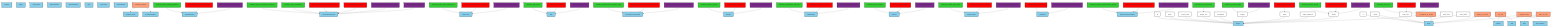 graph TD
    %% Entities
    classDef entity fill:#87CEEB,stroke:#333,stroke-width:2px;
    classDef attribute fill:#FFFFFF,stroke:#333,stroke-width:2px;
    classDef relation fill:#FFA07A,stroke:#333,stroke-width:2px;
    classDef goal fill:#32CD32,stroke:#333,stroke-width:2px;
    classDef condition fill:#FF0000,stroke:#333,stroke-width:2px;
    classDef decisionVariable fill:#7A288A,stroke:#333,stroke-width:2px;

    %% Entities
    P[Project]:::entity
    T[Team]:::entity
    W[Worker]:::entity
    F[Feature]:::entity
    S[Skill]:::entity
    R[Role]:::entity
    PO[Product Owner]:::entity
    SM[Scrum Master]:::entity
    PB[Product Backlog]:::entity
    SP[Sprint]:::entity
    SPP[Sprint Planning]:::entity
    DS[Daily Scrum]:::entity
    SR[Sprint Review]:::entity
    SRE[Sprint Retrospective]:::entity
    SBL[Sprint Backlog]:::entity
    SG[Sprint Goal]:::entity
    E[Epic]:::entity
    US[User Story]:::entity
    TSK[Task]:::entity
    DEV[Development Snapshot]:::entity
    BL[Blocker]:::entity
    SH[Stakeholder]:::entity
    VEL[Velocity]:::entity
    REP[Release Plan]:::entity
    RM[Roadmap]:::entity
    SCB[Scrum Board]:::entity
    FED[Feature Documentation]:::entity

    %% Attributes
    id_P[id]:::attribute --> P
    name_P[name]:::attribute --> P
    project_start_P[project_start]:::attribute --> P
    project_end_P[project_end]:::attribute --> P
    description_P[description]:::attribute --> P
    budget_P[budget]:::attribute --> P
    status_P[status]:::attribute --> P
    target_audience_P[target_audience]:::attribute --> P
    priority_P[priority]:::attribute --> P

    id_T[id]:::attribute --> T
    name_T[name]:::attribute --> T
    team_size_T[team_size]:::attribute --> T
    team_start_T[team_start]:::attribute --> T
    team_status_T[team_status]:::attribute --> T

    %% Relations
    R1[is_assigned_to_project]:::relation --> P
    R1 --> T
    R2[belongs_to_team]:::relation --> T
    R2 --> W
    R3[has_skill]:::relation --> W
    R3 --> S
    R4[takes_on_role]:::relation --> W
    R4 --> R
    R5[manages_backlog]:::relation --> PO
    R5 --> PB
    R6[supports_team]:::relation --> SM
    R6 --> T

    %% Goals
    G0[maximize_project_budget]:::goal --> budget_P
    G1[minimize_project_duration]:::goal --> project_end_P
    G2[maximize_team_size]:::goal --> team_size_T
    G3[maximize_feature_priority]:::goal --> priority_P
    G4[minimize_task_effort]:::goal --> TSK
    G5[maximize_sprint_velocity]:::goal --> VEL
    G6[minimize_blocker_severity]:::goal --> BL
    G7[maximize_stakeholder_influence]:::goal --> SH
    G8[minimize_sprint_planning_duration]:::goal --> SPP
    G9[maximize_sprint_goal_achievement]:::goal --> SG
    G10[minimize_development_snapshot_bugs]:::goal --> DEV
    G11[maximize_feature_documentation_quality]:::goal --> FED
    G12[minimize_sprint_retrospective_duration]:::goal --> SRE
    G13[maximize_team_satisfaction]:::goal --> SRE
    G14[minimize_release_plan_delay]:::goal --> REP

    %% Conditions
    C0[project_status_condition]:::condition --> status_P
    C1[team_size_condition]:::condition --> team_size_T
    C2[feature_priority_condition]:::condition --> priority_P
    C3[task_status_condition]:::condition --> TSK
    C4[sprint_velocity_condition]:::condition --> VEL
    C5[blocker_status_condition]:::condition --> BL
    C6[stakeholder_influence_condition]:::condition --> SH
    C7[sprint_planning_duration_condition]:::condition --> SPP
    C8[sprint_goal_achievement_condition]:::condition --> SG
    C9[development_snapshot_quality_condition]:::condition --> DEV
    C10[feature_documentation_quality_condition]:::condition --> FED
    C11[sprint_retrospective_duration_condition]:::condition --> SRE
    C12[team_satisfaction_condition]:::condition --> SRE
    C13[release_plan_status_condition]:::condition --> REP
    C14[roadmap_status_condition]:::condition --> RM

    %% Decision Variables
    D0[project_budget_allocation]:::decisionVariable --> budget_P
    D1[team_size_allocation]:::decisionVariable --> team_size_T
    D2[feature_priority_level]:::decisionVariable --> priority_P
    D3[task_effort_allocation]:::decisionVariable --> TSK
    D4[sprint_velocity_target]:::decisionVariable --> VEL
    D5[blocker_resolution_priority]:::decisionVariable --> BL
    D6[stakeholder_influence_level]:::decisionVariable --> SH
    D7[sprint_planning_duration_target]:::decisionVariable --> SPP
    D8[sprint_goal_achievement_target]:::decisionVariable --> SG
    D9[development_snapshot_quality_target]:::decisionVariable --> DEV
    D10[feature_documentation_quality_target]:::decisionVariable --> FED
    D11[sprint_retrospective_duration_target]:::decisionVariable --> SRE
    D12[team_satisfaction_target]:::decisionVariable --> SRE
    D13[release_plan_delay_tolerance]:::decisionVariable --> REP
    D14[roadmap_milestone_achievement_target]:::decisionVariable --> RM